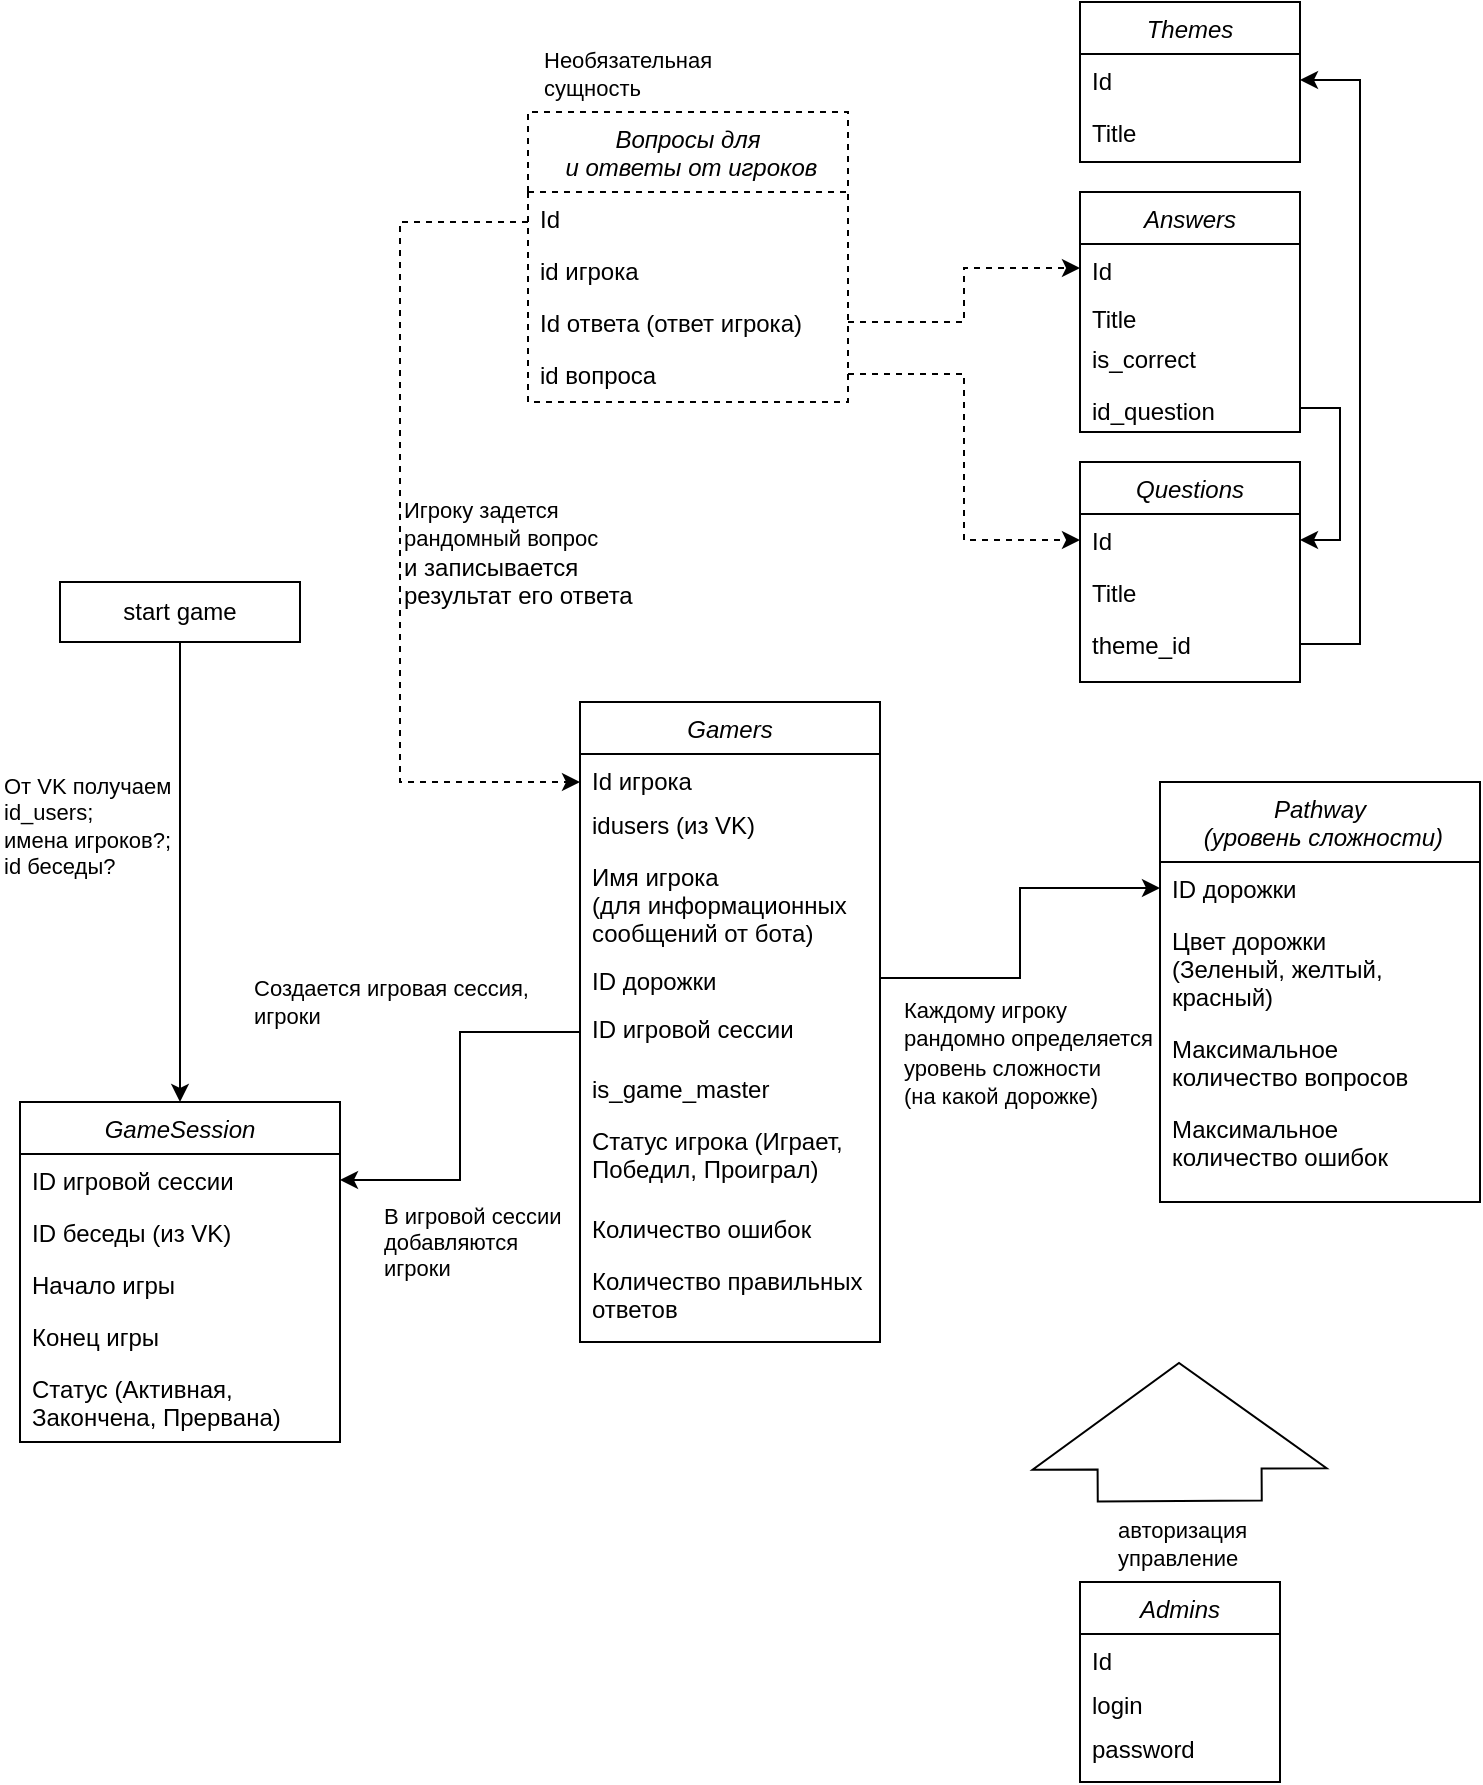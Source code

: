 <mxfile version="20.2.8" type="github">
  <diagram id="C5RBs43oDa-KdzZeNtuy" name="Page-1">
    <mxGraphModel dx="981" dy="548" grid="1" gridSize="10" guides="1" tooltips="1" connect="1" arrows="1" fold="1" page="1" pageScale="1" pageWidth="827" pageHeight="1169" math="0" shadow="0">
      <root>
        <mxCell id="WIyWlLk6GJQsqaUBKTNV-0" />
        <mxCell id="WIyWlLk6GJQsqaUBKTNV-1" parent="WIyWlLk6GJQsqaUBKTNV-0" />
        <mxCell id="BdZRPiFutIJZaBDGvZk6-114" value="" style="shape=flexArrow;endArrow=classic;html=1;rounded=0;endWidth=64;endSize=17.33;width=82;startArrow=none;" parent="WIyWlLk6GJQsqaUBKTNV-1" source="BdZRPiFutIJZaBDGvZk6-115" edge="1">
          <mxGeometry width="50" height="50" relative="1" as="geometry">
            <mxPoint x="659.5" y="1010" as="sourcePoint" />
            <mxPoint x="659.5" y="840" as="targetPoint" />
          </mxGeometry>
        </mxCell>
        <mxCell id="BdZRPiFutIJZaBDGvZk6-115" value="&lt;span style=&quot;color: rgb(0, 0, 0); font-family: Helvetica; font-size: 11px; font-style: normal; font-variant-ligatures: normal; font-variant-caps: normal; font-weight: 400; letter-spacing: normal; orphans: 2; text-align: left; text-indent: 0px; text-transform: none; widows: 2; word-spacing: 0px; -webkit-text-stroke-width: 0px; background-color: rgb(255, 255, 255); text-decoration-thickness: initial; text-decoration-style: initial; text-decoration-color: initial; float: none; display: inline !important;&quot;&gt;авторизация&lt;br&gt;управление&lt;br&gt;&lt;/span&gt;" style="text;whiteSpace=wrap;html=1;" parent="WIyWlLk6GJQsqaUBKTNV-1" vertex="1">
          <mxGeometry x="627" y="910" width="66" height="40" as="geometry" />
        </mxCell>
        <mxCell id="BdZRPiFutIJZaBDGvZk6-29" value="" style="edgeStyle=orthogonalEdgeStyle;rounded=0;orthogonalLoop=1;jettySize=auto;html=1;entryX=0.5;entryY=0;entryDx=0;entryDy=0;" parent="WIyWlLk6GJQsqaUBKTNV-1" source="BdZRPiFutIJZaBDGvZk6-0" target="BdZRPiFutIJZaBDGvZk6-1" edge="1">
          <mxGeometry relative="1" as="geometry">
            <mxPoint x="290" y="465" as="targetPoint" />
          </mxGeometry>
        </mxCell>
        <mxCell id="BdZRPiFutIJZaBDGvZk6-31" value="От VK получаем&lt;br&gt;id_users; &lt;br&gt;имена игроков?;&lt;br&gt;&lt;div style=&quot;&quot;&gt;id беседы?&lt;/div&gt;" style="edgeLabel;html=1;align=left;verticalAlign=middle;resizable=0;points=[];" parent="BdZRPiFutIJZaBDGvZk6-29" vertex="1" connectable="0">
          <mxGeometry x="-0.352" y="1" relative="1" as="geometry">
            <mxPoint x="-91" y="17" as="offset" />
          </mxGeometry>
        </mxCell>
        <mxCell id="BdZRPiFutIJZaBDGvZk6-0" value="start game" style="rounded=0;whiteSpace=wrap;html=1;" parent="WIyWlLk6GJQsqaUBKTNV-1" vertex="1">
          <mxGeometry x="100" y="450" width="120" height="30" as="geometry" />
        </mxCell>
        <mxCell id="BdZRPiFutIJZaBDGvZk6-1" value="GameSession" style="swimlane;fontStyle=2;align=center;verticalAlign=top;childLayout=stackLayout;horizontal=1;startSize=26;horizontalStack=0;resizeParent=1;resizeLast=0;collapsible=1;marginBottom=0;rounded=0;shadow=0;strokeWidth=1;" parent="WIyWlLk6GJQsqaUBKTNV-1" vertex="1">
          <mxGeometry x="80" y="710" width="160" height="170" as="geometry">
            <mxRectangle x="230" y="140" width="160" height="26" as="alternateBounds" />
          </mxGeometry>
        </mxCell>
        <mxCell id="BdZRPiFutIJZaBDGvZk6-2" value="ID игровой сессии" style="text;align=left;verticalAlign=top;spacingLeft=4;spacingRight=4;overflow=hidden;rotatable=0;points=[[0,0.5],[1,0.5]];portConstraint=eastwest;" parent="BdZRPiFutIJZaBDGvZk6-1" vertex="1">
          <mxGeometry y="26" width="160" height="26" as="geometry" />
        </mxCell>
        <mxCell id="BdZRPiFutIJZaBDGvZk6-3" value="ID беседы (из VK)" style="text;align=left;verticalAlign=top;spacingLeft=4;spacingRight=4;overflow=hidden;rotatable=0;points=[[0,0.5],[1,0.5]];portConstraint=eastwest;rounded=0;shadow=0;html=0;" parent="BdZRPiFutIJZaBDGvZk6-1" vertex="1">
          <mxGeometry y="52" width="160" height="26" as="geometry" />
        </mxCell>
        <mxCell id="BdZRPiFutIJZaBDGvZk6-4" value="Начало игры" style="text;align=left;verticalAlign=top;spacingLeft=4;spacingRight=4;overflow=hidden;rotatable=0;points=[[0,0.5],[1,0.5]];portConstraint=eastwest;rounded=0;shadow=0;html=0;" parent="BdZRPiFutIJZaBDGvZk6-1" vertex="1">
          <mxGeometry y="78" width="160" height="26" as="geometry" />
        </mxCell>
        <mxCell id="BdZRPiFutIJZaBDGvZk6-6" value="Конец игры" style="text;align=left;verticalAlign=top;spacingLeft=4;spacingRight=4;overflow=hidden;rotatable=0;points=[[0,0.5],[1,0.5]];portConstraint=eastwest;" parent="BdZRPiFutIJZaBDGvZk6-1" vertex="1">
          <mxGeometry y="104" width="160" height="26" as="geometry" />
        </mxCell>
        <mxCell id="BdZRPiFutIJZaBDGvZk6-7" value="Статус (Активная, &#xa;Закончена, Прервана)" style="text;align=left;verticalAlign=top;spacingLeft=4;spacingRight=4;overflow=hidden;rotatable=0;points=[[0,0.5],[1,0.5]];portConstraint=eastwest;" parent="BdZRPiFutIJZaBDGvZk6-1" vertex="1">
          <mxGeometry y="130" width="160" height="40" as="geometry" />
        </mxCell>
        <mxCell id="BdZRPiFutIJZaBDGvZk6-8" value="Gamers" style="swimlane;fontStyle=2;align=center;verticalAlign=top;childLayout=stackLayout;horizontal=1;startSize=26;horizontalStack=0;resizeParent=1;resizeLast=0;collapsible=1;marginBottom=0;rounded=0;shadow=0;strokeWidth=1;" parent="WIyWlLk6GJQsqaUBKTNV-1" vertex="1">
          <mxGeometry x="360" y="510" width="150" height="320" as="geometry">
            <mxRectangle x="380" y="180" width="160" height="26" as="alternateBounds" />
          </mxGeometry>
        </mxCell>
        <mxCell id="BdZRPiFutIJZaBDGvZk6-9" value="Id игрока" style="text;align=left;verticalAlign=top;spacingLeft=4;spacingRight=4;overflow=hidden;rotatable=0;points=[[0,0.5],[1,0.5]];portConstraint=eastwest;" parent="BdZRPiFutIJZaBDGvZk6-8" vertex="1">
          <mxGeometry y="26" width="150" height="22" as="geometry" />
        </mxCell>
        <mxCell id="BdZRPiFutIJZaBDGvZk6-10" value="idusers (из VK)" style="text;align=left;verticalAlign=top;spacingLeft=4;spacingRight=4;overflow=hidden;rotatable=0;points=[[0,0.5],[1,0.5]];portConstraint=eastwest;rounded=0;shadow=0;html=0;" parent="BdZRPiFutIJZaBDGvZk6-8" vertex="1">
          <mxGeometry y="48" width="150" height="26" as="geometry" />
        </mxCell>
        <mxCell id="BdZRPiFutIJZaBDGvZk6-11" value="Имя игрока&#xa;(для информационных &#xa;сообщений от бота)" style="text;align=left;verticalAlign=top;spacingLeft=4;spacingRight=4;overflow=hidden;rotatable=0;points=[[0,0.5],[1,0.5]];portConstraint=eastwest;rounded=0;shadow=0;html=0;" parent="BdZRPiFutIJZaBDGvZk6-8" vertex="1">
          <mxGeometry y="74" width="150" height="52" as="geometry" />
        </mxCell>
        <mxCell id="BdZRPiFutIJZaBDGvZk6-13" value="ID дорожки" style="text;align=left;verticalAlign=top;spacingLeft=4;spacingRight=4;overflow=hidden;rotatable=0;points=[[0,0.5],[1,0.5]];portConstraint=eastwest;" parent="BdZRPiFutIJZaBDGvZk6-8" vertex="1">
          <mxGeometry y="126" width="150" height="24" as="geometry" />
        </mxCell>
        <mxCell id="BdZRPiFutIJZaBDGvZk6-25" value="ID игровой сессии" style="text;align=left;verticalAlign=top;spacingLeft=4;spacingRight=4;overflow=hidden;rotatable=0;points=[[0,0.5],[1,0.5]];portConstraint=eastwest;" parent="BdZRPiFutIJZaBDGvZk6-8" vertex="1">
          <mxGeometry y="150" width="150" height="30" as="geometry" />
        </mxCell>
        <mxCell id="Z7cHJRgTRdVZIubXS0jP-1" value="is_game_master" style="text;align=left;verticalAlign=top;spacingLeft=4;spacingRight=4;overflow=hidden;rotatable=0;points=[[0,0.5],[1,0.5]];portConstraint=eastwest;" vertex="1" parent="BdZRPiFutIJZaBDGvZk6-8">
          <mxGeometry y="180" width="150" height="26" as="geometry" />
        </mxCell>
        <mxCell id="BdZRPiFutIJZaBDGvZk6-123" value="Статус игрока (Играет, &#xa;Победил, Проиграл)" style="text;align=left;verticalAlign=top;spacingLeft=4;spacingRight=4;overflow=hidden;rotatable=0;points=[[0,0.5],[1,0.5]];portConstraint=eastwest;" parent="BdZRPiFutIJZaBDGvZk6-8" vertex="1">
          <mxGeometry y="206" width="150" height="44" as="geometry" />
        </mxCell>
        <mxCell id="BdZRPiFutIJZaBDGvZk6-122" value="Количество ошибок" style="text;align=left;verticalAlign=top;spacingLeft=4;spacingRight=4;overflow=hidden;rotatable=0;points=[[0,0.5],[1,0.5]];portConstraint=eastwest;" parent="BdZRPiFutIJZaBDGvZk6-8" vertex="1">
          <mxGeometry y="250" width="150" height="26" as="geometry" />
        </mxCell>
        <mxCell id="BdZRPiFutIJZaBDGvZk6-121" value="Количество правильных&#xa;ответов" style="text;align=left;verticalAlign=top;spacingLeft=4;spacingRight=4;overflow=hidden;rotatable=0;points=[[0,0.5],[1,0.5]];portConstraint=eastwest;rounded=0;shadow=0;html=0;" parent="BdZRPiFutIJZaBDGvZk6-8" vertex="1">
          <mxGeometry y="276" width="150" height="34" as="geometry" />
        </mxCell>
        <mxCell id="BdZRPiFutIJZaBDGvZk6-15" value="Pathway&#xa; (уровень сложности)" style="swimlane;fontStyle=2;align=center;verticalAlign=top;childLayout=stackLayout;horizontal=1;startSize=40;horizontalStack=0;resizeParent=1;resizeLast=0;collapsible=1;marginBottom=0;rounded=0;shadow=0;strokeWidth=1;" parent="WIyWlLk6GJQsqaUBKTNV-1" vertex="1">
          <mxGeometry x="650" y="550" width="160" height="210" as="geometry">
            <mxRectangle x="230" y="140" width="160" height="26" as="alternateBounds" />
          </mxGeometry>
        </mxCell>
        <mxCell id="BdZRPiFutIJZaBDGvZk6-20" value="ID дорожки" style="text;align=left;verticalAlign=top;spacingLeft=4;spacingRight=4;overflow=hidden;rotatable=0;points=[[0,0.5],[1,0.5]];portConstraint=eastwest;" parent="BdZRPiFutIJZaBDGvZk6-15" vertex="1">
          <mxGeometry y="40" width="160" height="26" as="geometry" />
        </mxCell>
        <mxCell id="BdZRPiFutIJZaBDGvZk6-19" value="Цвет дорожки&#xa;(Зеленый, желтый, &#xa;красный)" style="text;align=left;verticalAlign=top;spacingLeft=4;spacingRight=4;overflow=hidden;rotatable=0;points=[[0,0.5],[1,0.5]];portConstraint=eastwest;" parent="BdZRPiFutIJZaBDGvZk6-15" vertex="1">
          <mxGeometry y="66" width="160" height="54" as="geometry" />
        </mxCell>
        <mxCell id="BdZRPiFutIJZaBDGvZk6-21" value="Максимальное&#xa;количество вопросов" style="text;align=left;verticalAlign=top;spacingLeft=4;spacingRight=4;overflow=hidden;rotatable=0;points=[[0,0.5],[1,0.5]];portConstraint=eastwest;" parent="BdZRPiFutIJZaBDGvZk6-15" vertex="1">
          <mxGeometry y="120" width="160" height="40" as="geometry" />
        </mxCell>
        <mxCell id="BdZRPiFutIJZaBDGvZk6-23" value="Максимальное&#xa;количество ошибок" style="text;align=left;verticalAlign=top;spacingLeft=4;spacingRight=4;overflow=hidden;rotatable=0;points=[[0,0.5],[1,0.5]];portConstraint=eastwest;" parent="BdZRPiFutIJZaBDGvZk6-15" vertex="1">
          <mxGeometry y="160" width="160" height="50" as="geometry" />
        </mxCell>
        <mxCell id="BdZRPiFutIJZaBDGvZk6-43" style="edgeStyle=orthogonalEdgeStyle;rounded=0;orthogonalLoop=1;jettySize=auto;html=1;exitX=0;exitY=0.5;exitDx=0;exitDy=0;entryX=1;entryY=0.5;entryDx=0;entryDy=0;" parent="WIyWlLk6GJQsqaUBKTNV-1" source="BdZRPiFutIJZaBDGvZk6-25" target="BdZRPiFutIJZaBDGvZk6-2" edge="1">
          <mxGeometry relative="1" as="geometry" />
        </mxCell>
        <mxCell id="BdZRPiFutIJZaBDGvZk6-50" value="Questions" style="swimlane;fontStyle=2;align=center;verticalAlign=top;childLayout=stackLayout;horizontal=1;startSize=26;horizontalStack=0;resizeParent=1;resizeLast=0;collapsible=1;marginBottom=0;rounded=0;shadow=0;strokeWidth=1;" parent="WIyWlLk6GJQsqaUBKTNV-1" vertex="1">
          <mxGeometry x="610" y="390" width="110" height="110" as="geometry">
            <mxRectangle x="230" y="140" width="160" height="26" as="alternateBounds" />
          </mxGeometry>
        </mxCell>
        <mxCell id="BdZRPiFutIJZaBDGvZk6-51" value="Id" style="text;align=left;verticalAlign=top;spacingLeft=4;spacingRight=4;overflow=hidden;rotatable=0;points=[[0,0.5],[1,0.5]];portConstraint=eastwest;" parent="BdZRPiFutIJZaBDGvZk6-50" vertex="1">
          <mxGeometry y="26" width="110" height="26" as="geometry" />
        </mxCell>
        <mxCell id="BdZRPiFutIJZaBDGvZk6-52" value="Title" style="text;align=left;verticalAlign=top;spacingLeft=4;spacingRight=4;overflow=hidden;rotatable=0;points=[[0,0.5],[1,0.5]];portConstraint=eastwest;rounded=0;shadow=0;html=0;" parent="BdZRPiFutIJZaBDGvZk6-50" vertex="1">
          <mxGeometry y="52" width="110" height="26" as="geometry" />
        </mxCell>
        <mxCell id="BdZRPiFutIJZaBDGvZk6-53" value="theme_id" style="text;align=left;verticalAlign=top;spacingLeft=4;spacingRight=4;overflow=hidden;rotatable=0;points=[[0,0.5],[1,0.5]];portConstraint=eastwest;rounded=0;shadow=0;html=0;" parent="BdZRPiFutIJZaBDGvZk6-50" vertex="1">
          <mxGeometry y="78" width="110" height="26" as="geometry" />
        </mxCell>
        <mxCell id="BdZRPiFutIJZaBDGvZk6-57" value="Themes" style="swimlane;fontStyle=2;align=center;verticalAlign=top;childLayout=stackLayout;horizontal=1;startSize=26;horizontalStack=0;resizeParent=1;resizeLast=0;collapsible=1;marginBottom=0;rounded=0;shadow=0;strokeWidth=1;" parent="WIyWlLk6GJQsqaUBKTNV-1" vertex="1">
          <mxGeometry x="610" y="160" width="110" height="80" as="geometry">
            <mxRectangle x="230" y="140" width="160" height="26" as="alternateBounds" />
          </mxGeometry>
        </mxCell>
        <mxCell id="BdZRPiFutIJZaBDGvZk6-58" value="Id" style="text;align=left;verticalAlign=top;spacingLeft=4;spacingRight=4;overflow=hidden;rotatable=0;points=[[0,0.5],[1,0.5]];portConstraint=eastwest;" parent="BdZRPiFutIJZaBDGvZk6-57" vertex="1">
          <mxGeometry y="26" width="110" height="26" as="geometry" />
        </mxCell>
        <mxCell id="BdZRPiFutIJZaBDGvZk6-59" value="Title" style="text;align=left;verticalAlign=top;spacingLeft=4;spacingRight=4;overflow=hidden;rotatable=0;points=[[0,0.5],[1,0.5]];portConstraint=eastwest;rounded=0;shadow=0;html=0;" parent="BdZRPiFutIJZaBDGvZk6-57" vertex="1">
          <mxGeometry y="52" width="110" height="26" as="geometry" />
        </mxCell>
        <mxCell id="BdZRPiFutIJZaBDGvZk6-61" value="Answers" style="swimlane;fontStyle=2;align=center;verticalAlign=top;childLayout=stackLayout;horizontal=1;startSize=26;horizontalStack=0;resizeParent=1;resizeLast=0;collapsible=1;marginBottom=0;rounded=0;shadow=0;strokeWidth=1;" parent="WIyWlLk6GJQsqaUBKTNV-1" vertex="1">
          <mxGeometry x="610" y="255" width="110" height="120" as="geometry">
            <mxRectangle x="230" y="140" width="160" height="26" as="alternateBounds" />
          </mxGeometry>
        </mxCell>
        <mxCell id="BdZRPiFutIJZaBDGvZk6-62" value="Id" style="text;align=left;verticalAlign=top;spacingLeft=4;spacingRight=4;overflow=hidden;rotatable=0;points=[[0,0.5],[1,0.5]];portConstraint=eastwest;" parent="BdZRPiFutIJZaBDGvZk6-61" vertex="1">
          <mxGeometry y="26" width="110" height="24" as="geometry" />
        </mxCell>
        <mxCell id="BdZRPiFutIJZaBDGvZk6-63" value="Title" style="text;align=left;verticalAlign=top;spacingLeft=4;spacingRight=4;overflow=hidden;rotatable=0;points=[[0,0.5],[1,0.5]];portConstraint=eastwest;rounded=0;shadow=0;html=0;" parent="BdZRPiFutIJZaBDGvZk6-61" vertex="1">
          <mxGeometry y="50" width="110" height="20" as="geometry" />
        </mxCell>
        <mxCell id="BdZRPiFutIJZaBDGvZk6-64" value="is_correct" style="text;align=left;verticalAlign=top;spacingLeft=4;spacingRight=4;overflow=hidden;rotatable=0;points=[[0,0.5],[1,0.5]];portConstraint=eastwest;rounded=0;shadow=0;html=0;" parent="BdZRPiFutIJZaBDGvZk6-61" vertex="1">
          <mxGeometry y="70" width="110" height="26" as="geometry" />
        </mxCell>
        <mxCell id="BdZRPiFutIJZaBDGvZk6-65" value="id_question" style="text;align=left;verticalAlign=top;spacingLeft=4;spacingRight=4;overflow=hidden;rotatable=0;points=[[0,0.5],[1,0.5]];portConstraint=eastwest;rounded=0;shadow=0;html=0;" parent="BdZRPiFutIJZaBDGvZk6-61" vertex="1">
          <mxGeometry y="96" width="110" height="24" as="geometry" />
        </mxCell>
        <mxCell id="BdZRPiFutIJZaBDGvZk6-81" value="Вопросы для&#xa; и ответы от игроков" style="swimlane;fontStyle=2;align=center;verticalAlign=top;childLayout=stackLayout;horizontal=1;startSize=40;horizontalStack=0;resizeParent=1;resizeLast=0;collapsible=1;marginBottom=0;rounded=0;shadow=0;strokeWidth=1;dashed=1;" parent="WIyWlLk6GJQsqaUBKTNV-1" vertex="1">
          <mxGeometry x="334" y="215" width="160" height="145" as="geometry">
            <mxRectangle x="230" y="140" width="160" height="26" as="alternateBounds" />
          </mxGeometry>
        </mxCell>
        <mxCell id="BdZRPiFutIJZaBDGvZk6-82" value="Id" style="text;align=left;verticalAlign=top;spacingLeft=4;spacingRight=4;overflow=hidden;rotatable=0;points=[[0,0.5],[1,0.5]];portConstraint=eastwest;" parent="BdZRPiFutIJZaBDGvZk6-81" vertex="1">
          <mxGeometry y="40" width="160" height="26" as="geometry" />
        </mxCell>
        <mxCell id="BdZRPiFutIJZaBDGvZk6-83" value="id игрока" style="text;align=left;verticalAlign=top;spacingLeft=4;spacingRight=4;overflow=hidden;rotatable=0;points=[[0,0.5],[1,0.5]];portConstraint=eastwest;rounded=0;shadow=0;html=0;" parent="BdZRPiFutIJZaBDGvZk6-81" vertex="1">
          <mxGeometry y="66" width="160" height="26" as="geometry" />
        </mxCell>
        <mxCell id="BdZRPiFutIJZaBDGvZk6-84" value="Id ответа (ответ игрока)" style="text;align=left;verticalAlign=top;spacingLeft=4;spacingRight=4;overflow=hidden;rotatable=0;points=[[0,0.5],[1,0.5]];portConstraint=eastwest;rounded=0;shadow=0;html=0;" parent="BdZRPiFutIJZaBDGvZk6-81" vertex="1">
          <mxGeometry y="92" width="160" height="26" as="geometry" />
        </mxCell>
        <mxCell id="BdZRPiFutIJZaBDGvZk6-85" value="id вопроса" style="text;align=left;verticalAlign=top;spacingLeft=4;spacingRight=4;overflow=hidden;rotatable=0;points=[[0,0.5],[1,0.5]];portConstraint=eastwest;" parent="BdZRPiFutIJZaBDGvZk6-81" vertex="1">
          <mxGeometry y="118" width="160" height="26" as="geometry" />
        </mxCell>
        <mxCell id="BdZRPiFutIJZaBDGvZk6-92" style="edgeStyle=orthogonalEdgeStyle;rounded=0;orthogonalLoop=1;jettySize=auto;html=1;exitX=1;exitY=0.5;exitDx=0;exitDy=0;entryX=0;entryY=0.5;entryDx=0;entryDy=0;" parent="WIyWlLk6GJQsqaUBKTNV-1" source="BdZRPiFutIJZaBDGvZk6-13" target="BdZRPiFutIJZaBDGvZk6-20" edge="1">
          <mxGeometry relative="1" as="geometry" />
        </mxCell>
        <mxCell id="BdZRPiFutIJZaBDGvZk6-93" value="Создается игровая сессия,&lt;br&gt;игроки" style="edgeLabel;html=1;align=left;verticalAlign=middle;resizable=0;points=[];" parent="WIyWlLk6GJQsqaUBKTNV-1" vertex="1" connectable="0">
          <mxGeometry x="195.25" y="660.0" as="geometry" />
        </mxCell>
        <mxCell id="BdZRPiFutIJZaBDGvZk6-95" value="В игровой сессии &lt;br&gt;добавляются &lt;br&gt;игроки&amp;nbsp;" style="edgeLabel;html=1;align=left;verticalAlign=middle;resizable=0;points=[];" parent="WIyWlLk6GJQsqaUBKTNV-1" vertex="1" connectable="0">
          <mxGeometry x="260" y="780.0" as="geometry" />
        </mxCell>
        <mxCell id="BdZRPiFutIJZaBDGvZk6-96" style="edgeStyle=orthogonalEdgeStyle;rounded=0;orthogonalLoop=1;jettySize=auto;html=1;exitX=0;exitY=0.5;exitDx=0;exitDy=0;dashed=1;" parent="WIyWlLk6GJQsqaUBKTNV-1" source="BdZRPiFutIJZaBDGvZk6-83" target="BdZRPiFutIJZaBDGvZk6-9" edge="1">
          <mxGeometry relative="1" as="geometry">
            <Array as="points">
              <mxPoint x="334" y="270" />
              <mxPoint x="270" y="270" />
              <mxPoint x="270" y="550" />
            </Array>
          </mxGeometry>
        </mxCell>
        <mxCell id="BdZRPiFutIJZaBDGvZk6-97" style="edgeStyle=orthogonalEdgeStyle;rounded=0;orthogonalLoop=1;jettySize=auto;html=1;exitX=1;exitY=0.5;exitDx=0;exitDy=0;" parent="WIyWlLk6GJQsqaUBKTNV-1" source="BdZRPiFutIJZaBDGvZk6-53" target="BdZRPiFutIJZaBDGvZk6-58" edge="1">
          <mxGeometry relative="1" as="geometry">
            <Array as="points">
              <mxPoint x="750" y="481" />
              <mxPoint x="750" y="199" />
            </Array>
          </mxGeometry>
        </mxCell>
        <mxCell id="BdZRPiFutIJZaBDGvZk6-99" style="edgeStyle=orthogonalEdgeStyle;rounded=0;orthogonalLoop=1;jettySize=auto;html=1;exitX=1;exitY=0.5;exitDx=0;exitDy=0;entryX=1;entryY=0.5;entryDx=0;entryDy=0;" parent="WIyWlLk6GJQsqaUBKTNV-1" source="BdZRPiFutIJZaBDGvZk6-65" target="BdZRPiFutIJZaBDGvZk6-51" edge="1">
          <mxGeometry relative="1" as="geometry" />
        </mxCell>
        <mxCell id="BdZRPiFutIJZaBDGvZk6-100" style="edgeStyle=orthogonalEdgeStyle;rounded=0;orthogonalLoop=1;jettySize=auto;html=1;exitX=1;exitY=0.5;exitDx=0;exitDy=0;entryX=0;entryY=0.5;entryDx=0;entryDy=0;dashed=1;" parent="WIyWlLk6GJQsqaUBKTNV-1" source="BdZRPiFutIJZaBDGvZk6-84" target="BdZRPiFutIJZaBDGvZk6-62" edge="1">
          <mxGeometry relative="1" as="geometry" />
        </mxCell>
        <mxCell id="BdZRPiFutIJZaBDGvZk6-101" style="edgeStyle=orthogonalEdgeStyle;rounded=0;orthogonalLoop=1;jettySize=auto;html=1;exitX=1;exitY=0.5;exitDx=0;exitDy=0;entryX=0;entryY=0.5;entryDx=0;entryDy=0;dashed=1;" parent="WIyWlLk6GJQsqaUBKTNV-1" source="BdZRPiFutIJZaBDGvZk6-85" target="BdZRPiFutIJZaBDGvZk6-51" edge="1">
          <mxGeometry relative="1" as="geometry" />
        </mxCell>
        <mxCell id="BdZRPiFutIJZaBDGvZk6-102" value="&lt;span style=&quot;color: rgb(0, 0, 0); font-family: Helvetica; font-size: 11px; font-style: normal; font-variant-ligatures: normal; font-variant-caps: normal; font-weight: 400; letter-spacing: normal; orphans: 2; text-align: left; text-indent: 0px; text-transform: none; widows: 2; word-spacing: 0px; -webkit-text-stroke-width: 0px; background-color: rgb(255, 255, 255); text-decoration-thickness: initial; text-decoration-style: initial; text-decoration-color: initial; float: none; display: inline !important;&quot;&gt;Каждому игроку &lt;br&gt;рандомно&amp;nbsp;&lt;/span&gt;&lt;span style=&quot;color: rgb(0, 0, 0); font-family: Helvetica; font-size: 11px; font-style: normal; font-variant-ligatures: normal; font-variant-caps: normal; font-weight: 400; letter-spacing: normal; orphans: 2; text-align: left; text-indent: 0px; text-transform: none; widows: 2; word-spacing: 0px; -webkit-text-stroke-width: 0px; background-color: rgb(255, 255, 255); text-decoration-thickness: initial; text-decoration-style: initial; text-decoration-color: initial; float: none; display: inline !important;&quot;&gt;определяется &lt;br&gt;уровень сложности&lt;br&gt;(на какой дорожке)&lt;br&gt;&lt;/span&gt;" style="text;whiteSpace=wrap;html=1;" parent="WIyWlLk6GJQsqaUBKTNV-1" vertex="1">
          <mxGeometry x="520" y="650" width="130" height="70" as="geometry" />
        </mxCell>
        <mxCell id="BdZRPiFutIJZaBDGvZk6-105" value="&lt;span style=&quot;font-size: 11px; background-color: rgb(255, 255, 255);&quot;&gt;Игроку задется рандомный вопрос&lt;br&gt;&lt;/span&gt;и записывается результат его ответа" style="text;whiteSpace=wrap;html=1;" parent="WIyWlLk6GJQsqaUBKTNV-1" vertex="1">
          <mxGeometry x="270" y="400" width="130" height="50" as="geometry" />
        </mxCell>
        <mxCell id="BdZRPiFutIJZaBDGvZk6-106" value="Admins" style="swimlane;fontStyle=2;align=center;verticalAlign=top;childLayout=stackLayout;horizontal=1;startSize=26;horizontalStack=0;resizeParent=1;resizeLast=0;collapsible=1;marginBottom=0;rounded=0;shadow=0;strokeWidth=1;" parent="WIyWlLk6GJQsqaUBKTNV-1" vertex="1">
          <mxGeometry x="610" y="950" width="100" height="100" as="geometry">
            <mxRectangle x="380" y="180" width="160" height="26" as="alternateBounds" />
          </mxGeometry>
        </mxCell>
        <mxCell id="BdZRPiFutIJZaBDGvZk6-107" value="Id" style="text;align=left;verticalAlign=top;spacingLeft=4;spacingRight=4;overflow=hidden;rotatable=0;points=[[0,0.5],[1,0.5]];portConstraint=eastwest;" parent="BdZRPiFutIJZaBDGvZk6-106" vertex="1">
          <mxGeometry y="26" width="100" height="22" as="geometry" />
        </mxCell>
        <mxCell id="BdZRPiFutIJZaBDGvZk6-109" value="login" style="text;align=left;verticalAlign=top;spacingLeft=4;spacingRight=4;overflow=hidden;rotatable=0;points=[[0,0.5],[1,0.5]];portConstraint=eastwest;rounded=0;shadow=0;html=0;" parent="BdZRPiFutIJZaBDGvZk6-106" vertex="1">
          <mxGeometry y="48" width="100" height="22" as="geometry" />
        </mxCell>
        <mxCell id="BdZRPiFutIJZaBDGvZk6-108" value="password " style="text;align=left;verticalAlign=top;spacingLeft=4;spacingRight=4;overflow=hidden;rotatable=0;points=[[0,0.5],[1,0.5]];portConstraint=eastwest;rounded=0;shadow=0;html=0;" parent="BdZRPiFutIJZaBDGvZk6-106" vertex="1">
          <mxGeometry y="70" width="100" height="26" as="geometry" />
        </mxCell>
        <mxCell id="Z7cHJRgTRdVZIubXS0jP-2" value="&lt;span style=&quot;font-size: 11px; background-color: rgb(255, 255, 255);&quot;&gt;Необязательная сущность&lt;/span&gt;" style="text;whiteSpace=wrap;html=1;" vertex="1" parent="WIyWlLk6GJQsqaUBKTNV-1">
          <mxGeometry x="340" y="175" width="130" height="40" as="geometry" />
        </mxCell>
      </root>
    </mxGraphModel>
  </diagram>
</mxfile>
